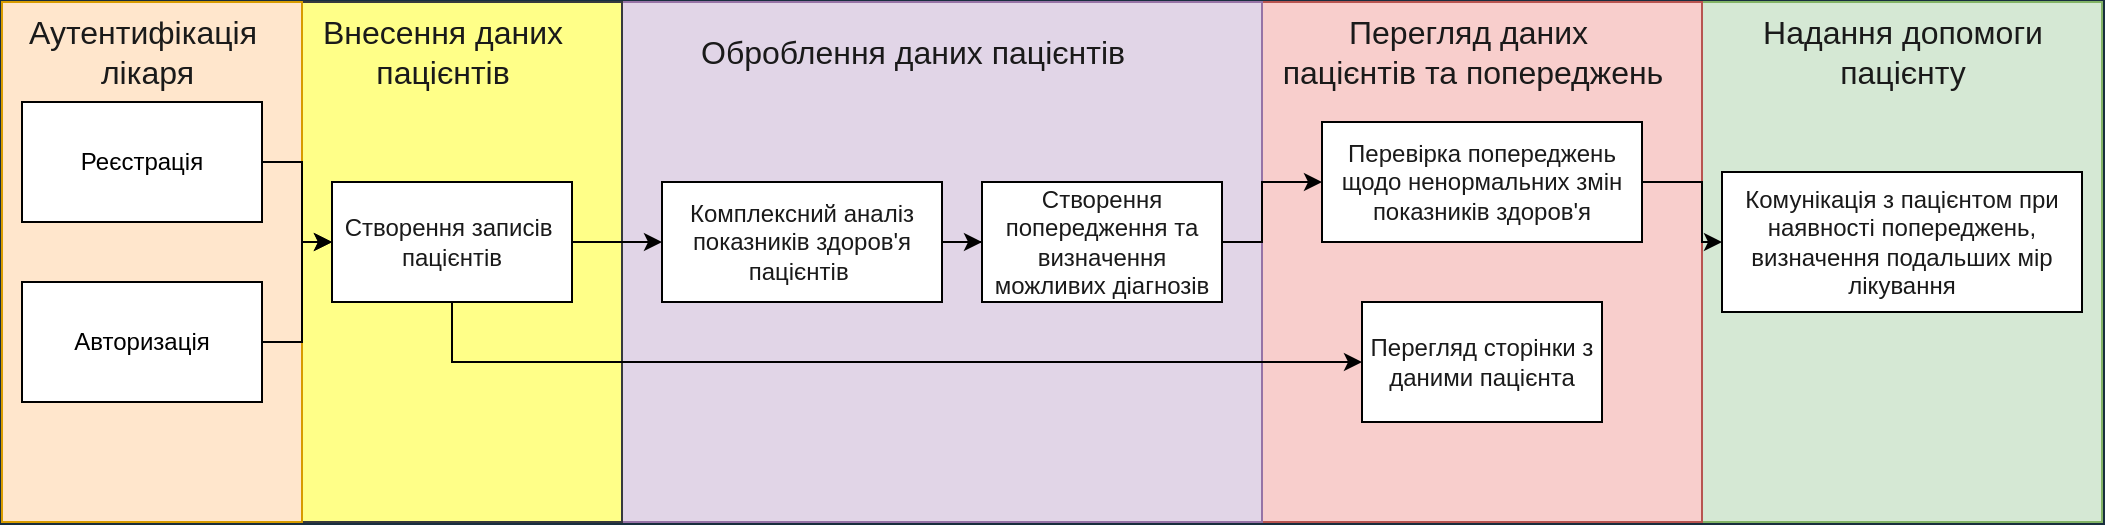 <mxfile version="16.0.3" type="github">
  <diagram id="59Bon1cOLtPwaRQgvXn5" name="Page-1">
    <mxGraphModel dx="1221" dy="676" grid="1" gridSize="10" guides="1" tooltips="1" connect="1" arrows="1" fold="1" page="1" pageScale="1" pageWidth="4681" pageHeight="3300" background="#182E3E" math="0" shadow="0">
      <root>
        <mxCell id="0" />
        <mxCell id="1" parent="0" />
        <mxCell id="sZ_B7B7vFebar1f-IPOm-16" value="" style="rounded=0;whiteSpace=wrap;html=1;fillColor=#d5e8d4;strokeColor=#82b366;" vertex="1" parent="1">
          <mxGeometry x="900" y="580" width="200" height="260" as="geometry" />
        </mxCell>
        <mxCell id="sZ_B7B7vFebar1f-IPOm-15" value="" style="rounded=0;whiteSpace=wrap;html=1;fillColor=#f8cecc;strokeColor=#b85450;" vertex="1" parent="1">
          <mxGeometry x="680" y="580" width="220" height="260" as="geometry" />
        </mxCell>
        <mxCell id="sZ_B7B7vFebar1f-IPOm-14" value="" style="rounded=0;whiteSpace=wrap;html=1;fillColor=#e1d5e7;strokeColor=#9673a6;" vertex="1" parent="1">
          <mxGeometry x="360" y="580" width="320" height="260" as="geometry" />
        </mxCell>
        <mxCell id="sZ_B7B7vFebar1f-IPOm-12" value="" style="rounded=0;whiteSpace=wrap;html=1;fillColor=#ffff88;strokeColor=#36393d;" vertex="1" parent="1">
          <mxGeometry x="200" y="580" width="160" height="260" as="geometry" />
        </mxCell>
        <mxCell id="sZ_B7B7vFebar1f-IPOm-10" value="" style="rounded=0;whiteSpace=wrap;html=1;fillColor=#ffe6cc;strokeColor=#d79b00;align=center;" vertex="1" parent="1">
          <mxGeometry x="50" y="580" width="150" height="260" as="geometry" />
        </mxCell>
        <mxCell id="sZ_B7B7vFebar1f-IPOm-20" style="edgeStyle=orthogonalEdgeStyle;rounded=0;orthogonalLoop=1;jettySize=auto;html=1;entryX=0;entryY=0.5;entryDx=0;entryDy=0;fontColor=#1A1A1A;" edge="1" parent="1" source="sZ_B7B7vFebar1f-IPOm-1" target="sZ_B7B7vFebar1f-IPOm-3">
          <mxGeometry relative="1" as="geometry" />
        </mxCell>
        <mxCell id="sZ_B7B7vFebar1f-IPOm-1" value="Реєстрація" style="rounded=0;whiteSpace=wrap;html=1;" vertex="1" parent="1">
          <mxGeometry x="60" y="630" width="120" height="60" as="geometry" />
        </mxCell>
        <mxCell id="sZ_B7B7vFebar1f-IPOm-21" style="edgeStyle=orthogonalEdgeStyle;rounded=0;orthogonalLoop=1;jettySize=auto;html=1;entryX=0;entryY=0.5;entryDx=0;entryDy=0;fontColor=#1A1A1A;" edge="1" parent="1" source="sZ_B7B7vFebar1f-IPOm-2" target="sZ_B7B7vFebar1f-IPOm-3">
          <mxGeometry relative="1" as="geometry" />
        </mxCell>
        <mxCell id="sZ_B7B7vFebar1f-IPOm-2" value="Авторизація" style="rounded=0;whiteSpace=wrap;html=1;" vertex="1" parent="1">
          <mxGeometry x="60" y="720" width="120" height="60" as="geometry" />
        </mxCell>
        <mxCell id="sZ_B7B7vFebar1f-IPOm-22" style="edgeStyle=orthogonalEdgeStyle;rounded=0;orthogonalLoop=1;jettySize=auto;html=1;fontColor=#1A1A1A;" edge="1" parent="1" source="sZ_B7B7vFebar1f-IPOm-3" target="sZ_B7B7vFebar1f-IPOm-6">
          <mxGeometry relative="1" as="geometry" />
        </mxCell>
        <mxCell id="sZ_B7B7vFebar1f-IPOm-25" style="edgeStyle=orthogonalEdgeStyle;rounded=0;orthogonalLoop=1;jettySize=auto;html=1;entryX=0;entryY=0.5;entryDx=0;entryDy=0;fontColor=#1A1A1A;" edge="1" parent="1" source="sZ_B7B7vFebar1f-IPOm-3" target="sZ_B7B7vFebar1f-IPOm-4">
          <mxGeometry relative="1" as="geometry">
            <Array as="points">
              <mxPoint x="275" y="760" />
            </Array>
          </mxGeometry>
        </mxCell>
        <mxCell id="sZ_B7B7vFebar1f-IPOm-3" value="&lt;span style=&quot;color: rgb(26 , 26 , 26)&quot;&gt;Створення записів&amp;nbsp;&lt;/span&gt;&lt;br style=&quot;color: rgb(26 , 26 , 26)&quot;&gt;&lt;span style=&quot;color: rgb(26 , 26 , 26)&quot;&gt;пацієнтів&lt;/span&gt;" style="rounded=0;whiteSpace=wrap;html=1;" vertex="1" parent="1">
          <mxGeometry x="215" y="670" width="120" height="60" as="geometry" />
        </mxCell>
        <mxCell id="sZ_B7B7vFebar1f-IPOm-4" value="&lt;span style=&quot;color: rgb(26 , 26 , 26) ; background-color: rgb(255 , 255 , 255)&quot;&gt;Перегляд сторінки з даними пацієнта&lt;/span&gt;" style="rounded=0;whiteSpace=wrap;html=1;" vertex="1" parent="1">
          <mxGeometry x="730" y="730" width="120" height="60" as="geometry" />
        </mxCell>
        <mxCell id="sZ_B7B7vFebar1f-IPOm-23" style="edgeStyle=orthogonalEdgeStyle;rounded=0;orthogonalLoop=1;jettySize=auto;html=1;entryX=0;entryY=0.5;entryDx=0;entryDy=0;fontColor=#1A1A1A;" edge="1" parent="1" source="sZ_B7B7vFebar1f-IPOm-6" target="sZ_B7B7vFebar1f-IPOm-8">
          <mxGeometry relative="1" as="geometry">
            <Array as="points" />
          </mxGeometry>
        </mxCell>
        <mxCell id="sZ_B7B7vFebar1f-IPOm-6" value="&lt;span style=&quot;color: rgb(26 , 26 , 26)&quot;&gt;Комплексний аналіз показників здоров&#39;я пацієнтів&amp;nbsp;&lt;/span&gt;" style="rounded=0;whiteSpace=wrap;html=1;" vertex="1" parent="1">
          <mxGeometry x="380" y="670" width="140" height="60" as="geometry" />
        </mxCell>
        <mxCell id="sZ_B7B7vFebar1f-IPOm-26" style="edgeStyle=orthogonalEdgeStyle;rounded=0;orthogonalLoop=1;jettySize=auto;html=1;fontColor=#1A1A1A;" edge="1" parent="1" source="sZ_B7B7vFebar1f-IPOm-7" target="sZ_B7B7vFebar1f-IPOm-9">
          <mxGeometry relative="1" as="geometry">
            <Array as="points">
              <mxPoint x="900" y="670" />
              <mxPoint x="900" y="700" />
            </Array>
          </mxGeometry>
        </mxCell>
        <mxCell id="sZ_B7B7vFebar1f-IPOm-7" value="&lt;span style=&quot;color: rgb(26 , 26 , 26)&quot;&gt;Перевірка попереджень щодо ненормальних змін показників здоров&#39;я&lt;/span&gt;" style="rounded=0;whiteSpace=wrap;html=1;" vertex="1" parent="1">
          <mxGeometry x="710" y="640" width="160" height="60" as="geometry" />
        </mxCell>
        <mxCell id="sZ_B7B7vFebar1f-IPOm-24" style="edgeStyle=orthogonalEdgeStyle;rounded=0;orthogonalLoop=1;jettySize=auto;html=1;entryX=0;entryY=0.5;entryDx=0;entryDy=0;fontColor=#1A1A1A;" edge="1" parent="1" source="sZ_B7B7vFebar1f-IPOm-8" target="sZ_B7B7vFebar1f-IPOm-7">
          <mxGeometry relative="1" as="geometry">
            <Array as="points">
              <mxPoint x="680" y="700" />
              <mxPoint x="680" y="670" />
            </Array>
          </mxGeometry>
        </mxCell>
        <mxCell id="sZ_B7B7vFebar1f-IPOm-8" value="&lt;span style=&quot;color: rgb(26 , 26 , 26)&quot;&gt;Створення попередження та визначення можливих діагнозів&lt;/span&gt;" style="rounded=0;whiteSpace=wrap;html=1;" vertex="1" parent="1">
          <mxGeometry x="540" y="670" width="120" height="60" as="geometry" />
        </mxCell>
        <mxCell id="sZ_B7B7vFebar1f-IPOm-9" value="&lt;span style=&quot;color: rgb(26 , 26 , 26)&quot;&gt;Комунікація з пацієнтом при наявності попереджень, визначення подальших мір лікування&lt;/span&gt;" style="rounded=0;whiteSpace=wrap;html=1;" vertex="1" parent="1">
          <mxGeometry x="910" y="665" width="180" height="70" as="geometry" />
        </mxCell>
        <mxCell id="sZ_B7B7vFebar1f-IPOm-11" value="&lt;span style=&quot;font-size: 16px&quot;&gt;&lt;font color=&quot;#1a1a1a&quot;&gt;Аутентифікація&lt;br&gt;&amp;nbsp;лікаря&lt;/font&gt;&lt;/span&gt;" style="text;html=1;align=center;verticalAlign=middle;resizable=0;points=[];autosize=1;strokeColor=none;fillColor=none;" vertex="1" parent="1">
          <mxGeometry x="55" y="590" width="130" height="30" as="geometry" />
        </mxCell>
        <mxCell id="sZ_B7B7vFebar1f-IPOm-13" value="&lt;span style=&quot;font-family: &amp;#34;helvetica&amp;#34; ; font-size: 16px&quot;&gt;Внесення даних&lt;/span&gt;&lt;br style=&quot;font-family: &amp;#34;helvetica&amp;#34; ; font-size: 16px&quot;&gt;&lt;span style=&quot;font-family: &amp;#34;helvetica&amp;#34; ; font-size: 16px&quot;&gt;пацієнтів&lt;/span&gt;" style="text;html=1;align=center;verticalAlign=middle;resizable=0;points=[];autosize=1;strokeColor=none;fillColor=none;fontColor=#1A1A1A;" vertex="1" parent="1">
          <mxGeometry x="200" y="590" width="140" height="30" as="geometry" />
        </mxCell>
        <mxCell id="sZ_B7B7vFebar1f-IPOm-17" value="&lt;span style=&quot;font-size: 16px&quot;&gt;Перегляд даних&amp;nbsp;&lt;/span&gt;&lt;br style=&quot;font-size: 16px&quot;&gt;&lt;span style=&quot;font-size: 16px&quot;&gt;пацієнтів та попереджень&lt;/span&gt;" style="text;html=1;align=center;verticalAlign=middle;resizable=0;points=[];autosize=1;strokeColor=none;fillColor=none;fontColor=#1A1A1A;" vertex="1" parent="1">
          <mxGeometry x="680" y="590" width="210" height="30" as="geometry" />
        </mxCell>
        <mxCell id="sZ_B7B7vFebar1f-IPOm-18" value="&lt;span style=&quot;font-size: 16px&quot;&gt;Оброблення даних пацієнтів&lt;/span&gt;" style="text;html=1;align=center;verticalAlign=middle;resizable=0;points=[];autosize=1;strokeColor=none;fillColor=none;fontColor=#1A1A1A;" vertex="1" parent="1">
          <mxGeometry x="390" y="595" width="230" height="20" as="geometry" />
        </mxCell>
        <mxCell id="sZ_B7B7vFebar1f-IPOm-19" value="&lt;span style=&quot;font-size: 16px ; font-family: &amp;#34;helvetica&amp;#34;&quot;&gt;Надання допомоги&lt;/span&gt;&lt;br style=&quot;font-size: 16px ; font-family: &amp;#34;helvetica&amp;#34;&quot;&gt;&lt;span style=&quot;font-size: 16px ; font-family: &amp;#34;helvetica&amp;#34;&quot;&gt;пацієнту&lt;/span&gt;" style="text;html=1;align=center;verticalAlign=middle;resizable=0;points=[];autosize=1;strokeColor=none;fillColor=none;fontColor=#1A1A1A;" vertex="1" parent="1">
          <mxGeometry x="920" y="590" width="160" height="30" as="geometry" />
        </mxCell>
      </root>
    </mxGraphModel>
  </diagram>
</mxfile>
